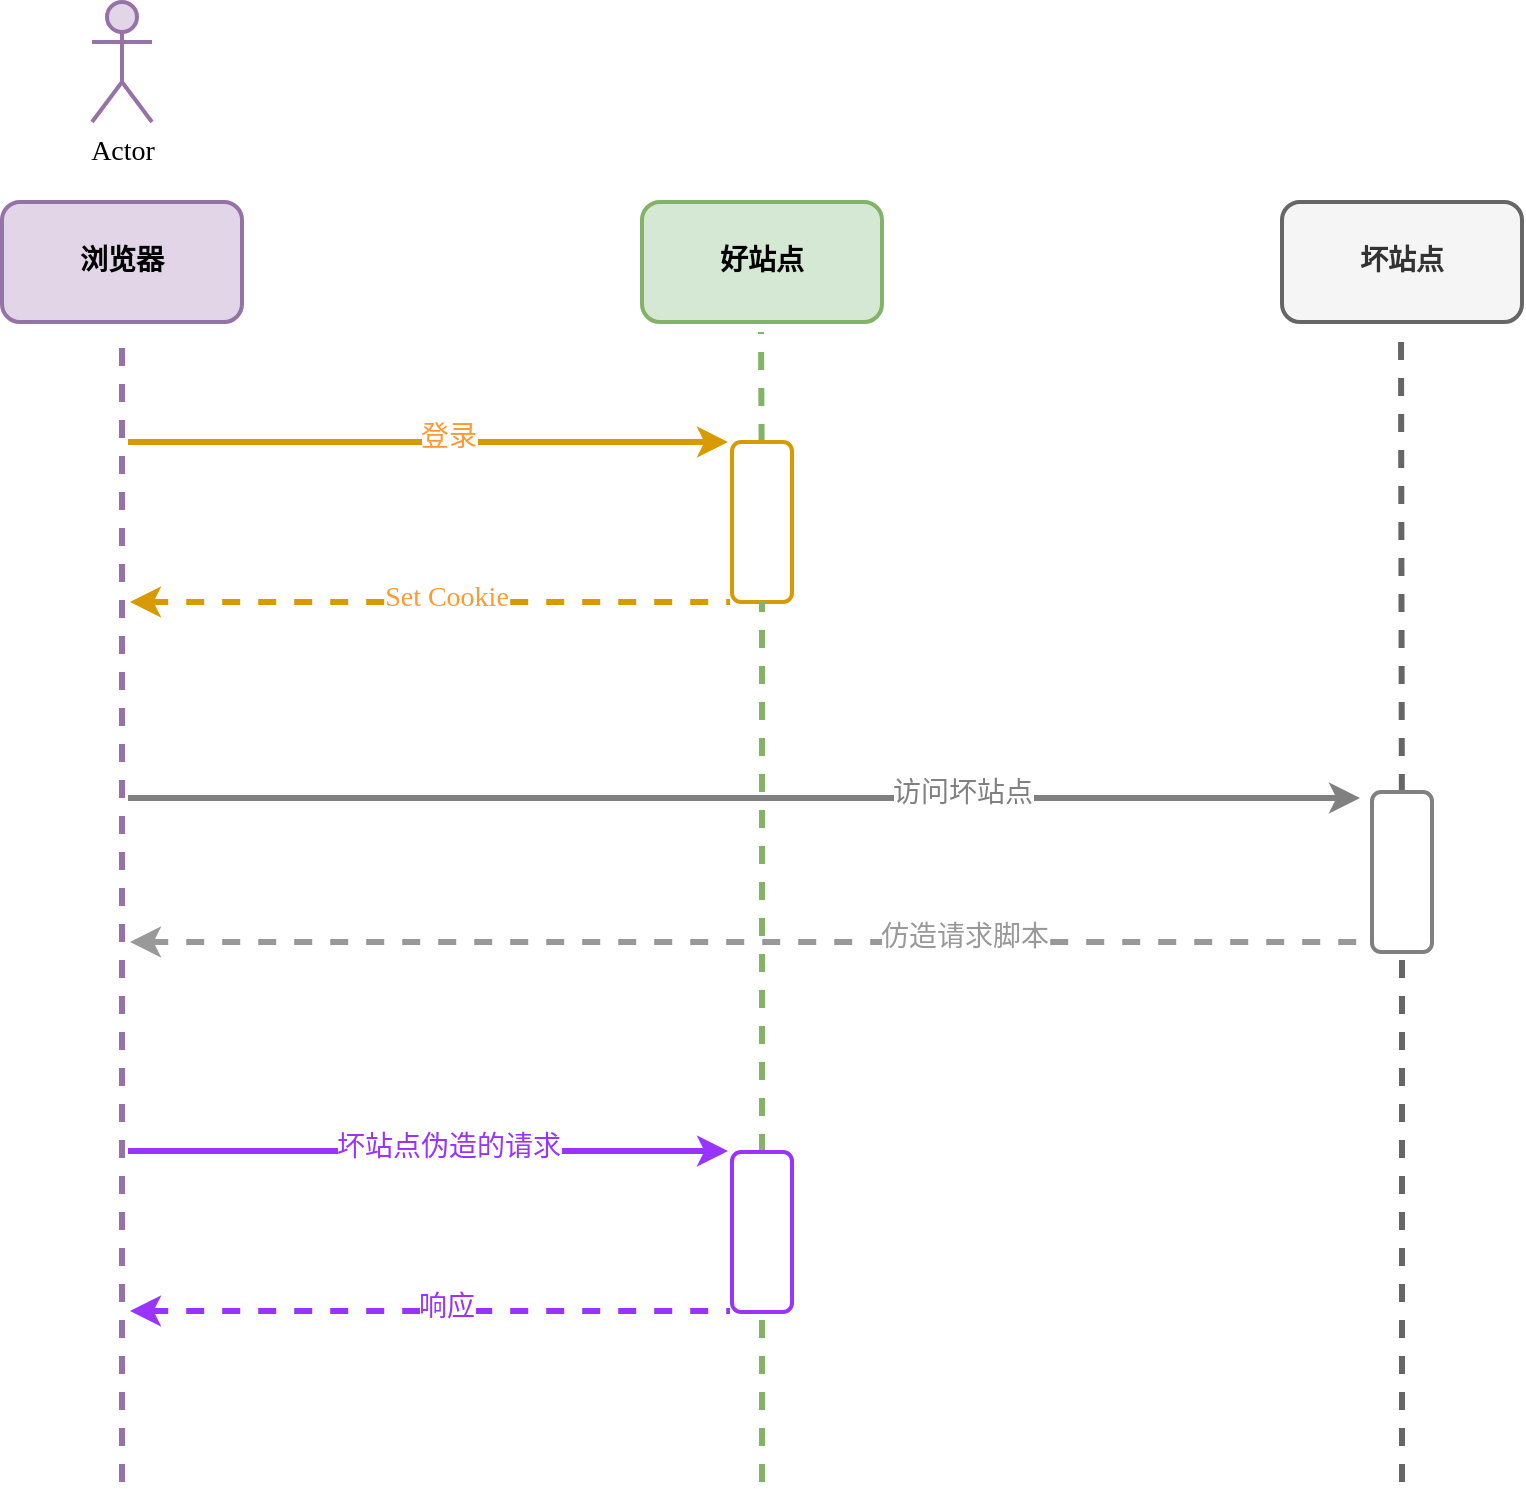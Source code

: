<mxfile version="13.6.2" type="device"><diagram id="TAx3VhRo4yaYUp8TP5sN" name="第 1 页"><mxGraphModel dx="1088" dy="872" grid="1" gridSize="10" guides="1" tooltips="1" connect="1" arrows="1" fold="1" page="1" pageScale="1" pageWidth="827" pageHeight="1169" math="0" shadow="0"><root><mxCell id="0"/><mxCell id="1" parent="0"/><mxCell id="4MCYwqqs5LV5bHAqM7jv-1" value="浏览器" style="rounded=1;whiteSpace=wrap;html=1;fontSize=14;fontFamily=Comic Sans MS;fillColor=#e1d5e7;strokeColor=#9673a6;strokeWidth=2;fontStyle=1" vertex="1" parent="1"><mxGeometry x="50" y="120" width="120" height="60" as="geometry"/></mxCell><mxCell id="4MCYwqqs5LV5bHAqM7jv-2" value="好站点" style="rounded=1;whiteSpace=wrap;html=1;fontSize=14;fontFamily=Comic Sans MS;fillColor=#d5e8d4;strokeColor=#82b366;strokeWidth=2;fontStyle=1" vertex="1" parent="1"><mxGeometry x="370" y="120" width="120" height="60" as="geometry"/></mxCell><mxCell id="4MCYwqqs5LV5bHAqM7jv-3" value="坏站点" style="rounded=1;whiteSpace=wrap;html=1;fontSize=14;fontFamily=Comic Sans MS;fillColor=#f5f5f5;strokeColor=#666666;fontColor=#333333;strokeWidth=2;fontStyle=1" vertex="1" parent="1"><mxGeometry x="690" y="120" width="120" height="60" as="geometry"/></mxCell><mxCell id="4MCYwqqs5LV5bHAqM7jv-4" value="Actor" style="shape=umlActor;verticalLabelPosition=bottom;verticalAlign=top;html=1;outlineConnect=0;fontFamily=Comic Sans MS;fontSize=14;fillColor=#e1d5e7;strokeColor=#9673a6;strokeWidth=2;" vertex="1" parent="1"><mxGeometry x="95" y="20" width="30" height="60" as="geometry"/></mxCell><mxCell id="4MCYwqqs5LV5bHAqM7jv-9" value="" style="endArrow=none;html=1;fontFamily=Comic Sans MS;fontSize=14;dashed=1;jumpSize=12;jumpStyle=none;endSize=15;startSize=20;strokeWidth=3;rounded=0;fillColor=#e1d5e7;strokeColor=#9673a6;" edge="1" parent="1"><mxGeometry width="50" height="50" relative="1" as="geometry"><mxPoint x="110" y="760" as="sourcePoint"/><mxPoint x="110" y="185" as="targetPoint"/></mxGeometry></mxCell><mxCell id="4MCYwqqs5LV5bHAqM7jv-11" value="" style="endArrow=none;html=1;fontFamily=Comic Sans MS;fontSize=14;dashed=1;jumpSize=12;jumpStyle=none;endSize=15;startSize=20;strokeWidth=3;rounded=0;fillColor=#d5e8d4;strokeColor=#82b366;" edge="1" parent="1" source="4MCYwqqs5LV5bHAqM7jv-14"><mxGeometry width="50" height="50" relative="1" as="geometry"><mxPoint x="429.5" y="680" as="sourcePoint"/><mxPoint x="429.5" y="185" as="targetPoint"/></mxGeometry></mxCell><mxCell id="4MCYwqqs5LV5bHAqM7jv-12" value="" style="endArrow=none;html=1;fontFamily=Comic Sans MS;fontSize=14;dashed=1;jumpSize=12;jumpStyle=none;endSize=15;startSize=20;strokeWidth=3;rounded=0;fillColor=#f5f5f5;strokeColor=#666666;" edge="1" parent="1" source="4MCYwqqs5LV5bHAqM7jv-24"><mxGeometry width="50" height="50" relative="1" as="geometry"><mxPoint x="749.5" y="680" as="sourcePoint"/><mxPoint x="749.5" y="185" as="targetPoint"/></mxGeometry></mxCell><mxCell id="4MCYwqqs5LV5bHAqM7jv-14" value="" style="rounded=1;whiteSpace=wrap;html=1;fontFamily=Comic Sans MS;fontSize=14;rotation=90;glass=0;strokeColor=#d79b00;fillColor=none;strokeWidth=2;" vertex="1" parent="1"><mxGeometry x="390" y="265" width="80" height="30" as="geometry"/></mxCell><mxCell id="4MCYwqqs5LV5bHAqM7jv-15" value="" style="endArrow=none;html=1;fontFamily=Comic Sans MS;fontSize=14;dashed=1;jumpSize=12;jumpStyle=none;endSize=15;startSize=20;strokeWidth=3;rounded=0;fillColor=#d5e8d4;strokeColor=#82b366;" edge="1" parent="1" source="4MCYwqqs5LV5bHAqM7jv-28" target="4MCYwqqs5LV5bHAqM7jv-14"><mxGeometry width="50" height="50" relative="1" as="geometry"><mxPoint x="429.5" y="680" as="sourcePoint"/><mxPoint x="429.5" y="185" as="targetPoint"/></mxGeometry></mxCell><mxCell id="4MCYwqqs5LV5bHAqM7jv-16" value="" style="endArrow=classic;html=1;strokeWidth=3;fontFamily=Comic Sans MS;fontSize=14;fillColor=#ffe6cc;strokeColor=#d79b00;" edge="1" parent="1"><mxGeometry width="50" height="50" relative="1" as="geometry"><mxPoint x="113" y="240" as="sourcePoint"/><mxPoint x="413" y="240" as="targetPoint"/></mxGeometry></mxCell><mxCell id="4MCYwqqs5LV5bHAqM7jv-20" value="登录" style="edgeLabel;html=1;align=center;verticalAlign=middle;resizable=0;points=[];fontSize=14;fontFamily=Comic Sans MS;fontColor=#FF9933;" vertex="1" connectable="0" parent="4MCYwqqs5LV5bHAqM7jv-16"><mxGeometry x="-0.069" relative="1" as="geometry"><mxPoint x="20" y="-2" as="offset"/></mxGeometry></mxCell><mxCell id="4MCYwqqs5LV5bHAqM7jv-17" value="" style="endArrow=none;html=1;strokeWidth=3;fontFamily=Comic Sans MS;fontSize=14;fillColor=#ffe6cc;strokeColor=#d79b00;startArrow=classic;startFill=1;endFill=0;dashed=1;" edge="1" parent="1"><mxGeometry width="50" height="50" relative="1" as="geometry"><mxPoint x="114" y="320" as="sourcePoint"/><mxPoint x="414" y="320" as="targetPoint"/></mxGeometry></mxCell><mxCell id="4MCYwqqs5LV5bHAqM7jv-18" value="Set Cookie" style="edgeLabel;html=1;align=center;verticalAlign=middle;resizable=0;points=[];fontSize=14;fontFamily=Comic Sans MS;fontColor=#FF9933;" vertex="1" connectable="0" parent="4MCYwqqs5LV5bHAqM7jv-17"><mxGeometry x="-0.089" relative="1" as="geometry"><mxPoint x="21" y="-2" as="offset"/></mxGeometry></mxCell><mxCell id="4MCYwqqs5LV5bHAqM7jv-21" value="" style="endArrow=classic;html=1;strokeWidth=3;fontFamily=Comic Sans MS;fontSize=14;fillColor=#ffe6cc;strokeColor=#808080;" edge="1" parent="1"><mxGeometry width="50" height="50" relative="1" as="geometry"><mxPoint x="113" y="418" as="sourcePoint"/><mxPoint x="729" y="418" as="targetPoint"/><Array as="points"><mxPoint x="410" y="418"/></Array></mxGeometry></mxCell><mxCell id="4MCYwqqs5LV5bHAqM7jv-22" value="访问坏站点" style="edgeLabel;html=1;align=center;verticalAlign=middle;resizable=0;points=[];fontSize=14;fontFamily=Comic Sans MS;fontColor=#808080;" vertex="1" connectable="0" parent="4MCYwqqs5LV5bHAqM7jv-21"><mxGeometry x="-0.069" relative="1" as="geometry"><mxPoint x="130" y="-2" as="offset"/></mxGeometry></mxCell><mxCell id="4MCYwqqs5LV5bHAqM7jv-24" value="" style="rounded=1;whiteSpace=wrap;html=1;fontFamily=Comic Sans MS;fontSize=14;rotation=90;glass=0;fillColor=none;strokeWidth=2;strokeColor=#808080;" vertex="1" parent="1"><mxGeometry x="710" y="440" width="80" height="30" as="geometry"/></mxCell><mxCell id="4MCYwqqs5LV5bHAqM7jv-25" value="" style="endArrow=none;html=1;fontFamily=Comic Sans MS;fontSize=14;dashed=1;jumpSize=12;jumpStyle=none;endSize=15;startSize=20;strokeWidth=3;rounded=0;fillColor=#f5f5f5;strokeColor=#666666;" edge="1" parent="1" target="4MCYwqqs5LV5bHAqM7jv-24"><mxGeometry width="50" height="50" relative="1" as="geometry"><mxPoint x="750" y="760" as="sourcePoint"/><mxPoint x="749.5" y="185" as="targetPoint"/></mxGeometry></mxCell><mxCell id="4MCYwqqs5LV5bHAqM7jv-26" value="" style="endArrow=none;html=1;strokeWidth=3;fontFamily=Comic Sans MS;fontSize=14;fillColor=#ffe6cc;startArrow=classic;startFill=1;endFill=0;dashed=1;strokeColor=#999999;" edge="1" parent="1"><mxGeometry width="50" height="50" relative="1" as="geometry"><mxPoint x="114" y="490" as="sourcePoint"/><mxPoint x="730" y="490" as="targetPoint"/></mxGeometry></mxCell><mxCell id="4MCYwqqs5LV5bHAqM7jv-27" value="仿造请求脚本" style="edgeLabel;html=1;align=center;verticalAlign=middle;resizable=0;points=[];fontSize=14;fontFamily=Comic Sans MS;fontColor=#999999;" vertex="1" connectable="0" parent="4MCYwqqs5LV5bHAqM7jv-26"><mxGeometry x="-0.089" relative="1" as="geometry"><mxPoint x="136" y="-2" as="offset"/></mxGeometry></mxCell><mxCell id="4MCYwqqs5LV5bHAqM7jv-28" value="" style="rounded=1;whiteSpace=wrap;html=1;fontFamily=Comic Sans MS;fontSize=14;rotation=90;glass=0;fillColor=none;strokeWidth=2;strokeColor=#9933FF;" vertex="1" parent="1"><mxGeometry x="390" y="620" width="80" height="30" as="geometry"/></mxCell><mxCell id="4MCYwqqs5LV5bHAqM7jv-29" value="" style="endArrow=none;html=1;fontFamily=Comic Sans MS;fontSize=14;dashed=1;jumpSize=12;jumpStyle=none;endSize=15;startSize=20;strokeWidth=3;rounded=0;fillColor=#d5e8d4;strokeColor=#82b366;" edge="1" parent="1" target="4MCYwqqs5LV5bHAqM7jv-28"><mxGeometry width="50" height="50" relative="1" as="geometry"><mxPoint x="430" y="760" as="sourcePoint"/><mxPoint x="429.95" y="320" as="targetPoint"/></mxGeometry></mxCell><mxCell id="4MCYwqqs5LV5bHAqM7jv-30" value="" style="endArrow=classic;html=1;strokeWidth=3;fontFamily=Comic Sans MS;fontSize=14;fillColor=#ffe6cc;strokeColor=#9933FF;" edge="1" parent="1"><mxGeometry width="50" height="50" relative="1" as="geometry"><mxPoint x="113" y="594.5" as="sourcePoint"/><mxPoint x="413" y="594.5" as="targetPoint"/></mxGeometry></mxCell><mxCell id="4MCYwqqs5LV5bHAqM7jv-31" value="坏站点伪造的请求" style="edgeLabel;html=1;align=center;verticalAlign=middle;resizable=0;points=[];fontSize=14;fontFamily=Comic Sans MS;fontColor=#9933FF;" vertex="1" connectable="0" parent="4MCYwqqs5LV5bHAqM7jv-30"><mxGeometry x="-0.069" relative="1" as="geometry"><mxPoint x="20" y="-2" as="offset"/></mxGeometry></mxCell><mxCell id="4MCYwqqs5LV5bHAqM7jv-32" value="" style="endArrow=none;html=1;strokeWidth=3;fontFamily=Comic Sans MS;fontSize=14;fillColor=#ffe6cc;startArrow=classic;startFill=1;endFill=0;dashed=1;strokeColor=#9933FF;" edge="1" parent="1"><mxGeometry width="50" height="50" relative="1" as="geometry"><mxPoint x="114" y="674.5" as="sourcePoint"/><mxPoint x="414" y="674.5" as="targetPoint"/></mxGeometry></mxCell><mxCell id="4MCYwqqs5LV5bHAqM7jv-33" value="响应" style="edgeLabel;html=1;align=center;verticalAlign=middle;resizable=0;points=[];fontSize=14;fontFamily=Comic Sans MS;fontColor=#9933FF;" vertex="1" connectable="0" parent="4MCYwqqs5LV5bHAqM7jv-32"><mxGeometry x="-0.089" relative="1" as="geometry"><mxPoint x="21" y="-2" as="offset"/></mxGeometry></mxCell></root></mxGraphModel></diagram></mxfile>